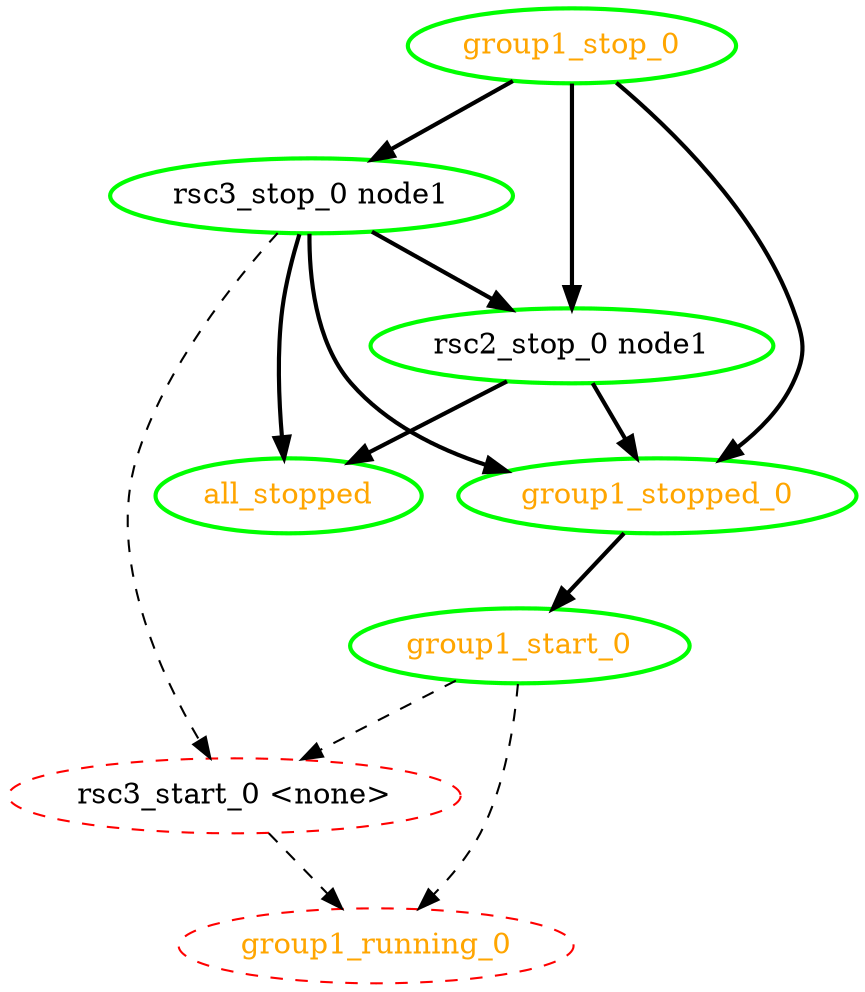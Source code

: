 digraph "g" {
"all_stopped" [ style=bold color="green" fontcolor="orange" ]
"group1_running_0" [ style=dashed color="red" fontcolor="orange" ]
"group1_start_0" -> "group1_running_0" [ style = dashed]
"group1_start_0" -> "rsc3_start_0 <none>" [ style = dashed]
"group1_start_0" [ style=bold color="green" fontcolor="orange" ]
"group1_stop_0" -> "group1_stopped_0" [ style = bold]
"group1_stop_0" -> "rsc2_stop_0 node1" [ style = bold]
"group1_stop_0" -> "rsc3_stop_0 node1" [ style = bold]
"group1_stop_0" [ style=bold color="green" fontcolor="orange" ]
"group1_stopped_0" -> "group1_start_0" [ style = bold]
"group1_stopped_0" [ style=bold color="green" fontcolor="orange" ]
"rsc2_stop_0 node1" -> "all_stopped" [ style = bold]
"rsc2_stop_0 node1" -> "group1_stopped_0" [ style = bold]
"rsc2_stop_0 node1" [ style=bold color="green" fontcolor="black" ]
"rsc3_start_0 <none>" -> "group1_running_0" [ style = dashed]
"rsc3_start_0 <none>" [ style=dashed color="red" fontcolor="black" ]
"rsc3_stop_0 node1" -> "all_stopped" [ style = bold]
"rsc3_stop_0 node1" -> "group1_stopped_0" [ style = bold]
"rsc3_stop_0 node1" -> "rsc2_stop_0 node1" [ style = bold]
"rsc3_stop_0 node1" -> "rsc3_start_0 <none>" [ style = dashed]
"rsc3_stop_0 node1" [ style=bold color="green" fontcolor="black" ]
}
